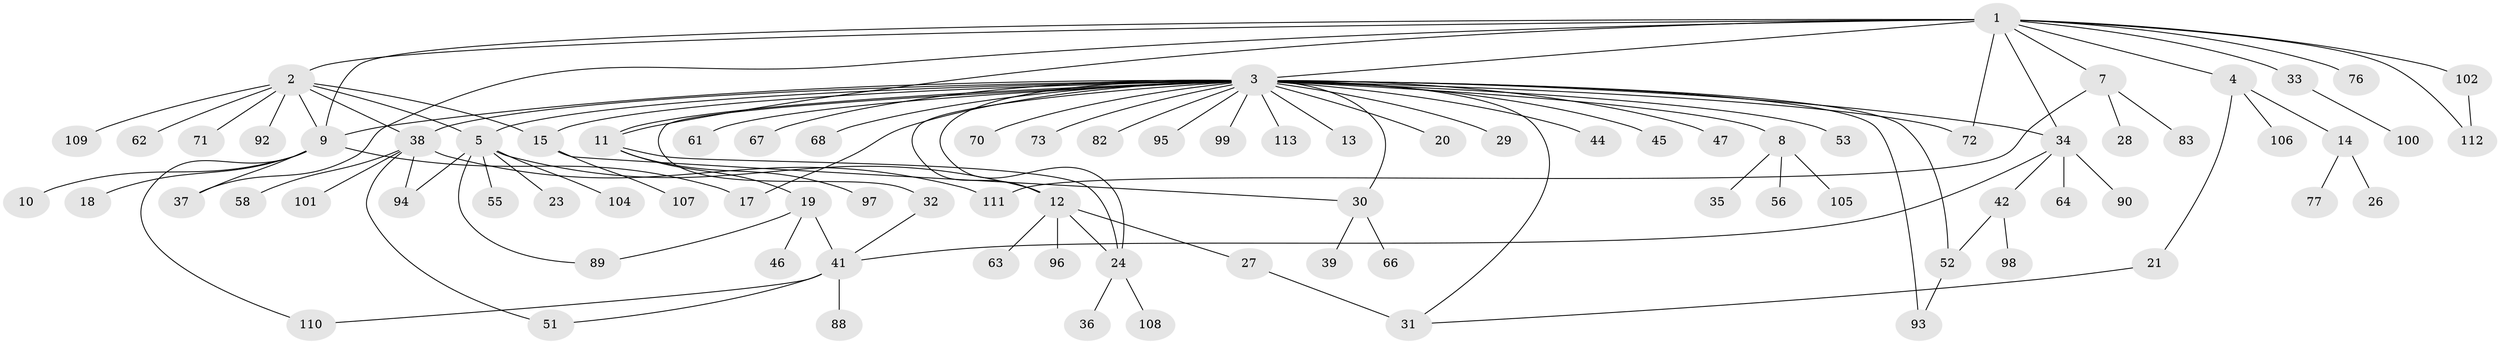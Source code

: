 // original degree distribution, {14: 0.008849557522123894, 5: 0.04424778761061947, 32: 0.008849557522123894, 4: 0.09734513274336283, 8: 0.02654867256637168, 6: 0.008849557522123894, 1: 0.49557522123893805, 3: 0.07079646017699115, 2: 0.23008849557522124, 7: 0.008849557522123894}
// Generated by graph-tools (version 1.1) at 2025/11/02/27/25 16:11:12]
// undirected, 86 vertices, 111 edges
graph export_dot {
graph [start="1"]
  node [color=gray90,style=filled];
  1 [super="+50"];
  2 [super="+6"];
  3 [super="+16"];
  4 [super="+78"];
  5 [super="+81"];
  7 [super="+79"];
  8 [super="+59"];
  9 [super="+22"];
  10;
  11;
  12 [super="+57"];
  13;
  14 [super="+91"];
  15;
  17 [super="+25"];
  18;
  19 [super="+69"];
  20;
  21;
  23;
  24 [super="+49"];
  26;
  27 [super="+54"];
  28;
  29 [super="+43"];
  30 [super="+87"];
  31 [super="+60"];
  32 [super="+84"];
  33;
  34 [super="+40"];
  35 [super="+85"];
  36;
  37 [super="+48"];
  38 [super="+74"];
  39;
  41 [super="+103"];
  42 [super="+86"];
  44;
  45 [super="+75"];
  46;
  47;
  51 [super="+65"];
  52;
  53;
  55;
  56 [super="+80"];
  58;
  61;
  62;
  63;
  64;
  66;
  67;
  68;
  70;
  71;
  72;
  73;
  76;
  77;
  82;
  83;
  88;
  89;
  90;
  92;
  93;
  94;
  95;
  96;
  97;
  98;
  99;
  100;
  101;
  102;
  104;
  105;
  106;
  107;
  108;
  109;
  110;
  111;
  112;
  113;
  1 -- 2;
  1 -- 3;
  1 -- 4;
  1 -- 7;
  1 -- 9 [weight=2];
  1 -- 11;
  1 -- 33;
  1 -- 37;
  1 -- 72;
  1 -- 76;
  1 -- 102;
  1 -- 112;
  1 -- 34;
  2 -- 9;
  2 -- 15;
  2 -- 62;
  2 -- 5;
  2 -- 38;
  2 -- 71;
  2 -- 92;
  2 -- 109;
  3 -- 5;
  3 -- 8;
  3 -- 9;
  3 -- 12;
  3 -- 13;
  3 -- 15;
  3 -- 20;
  3 -- 24;
  3 -- 29;
  3 -- 30;
  3 -- 31;
  3 -- 32;
  3 -- 34 [weight=2];
  3 -- 38;
  3 -- 44;
  3 -- 45;
  3 -- 47;
  3 -- 52;
  3 -- 53;
  3 -- 61;
  3 -- 67;
  3 -- 68;
  3 -- 70;
  3 -- 73;
  3 -- 82;
  3 -- 93;
  3 -- 95;
  3 -- 99;
  3 -- 113;
  3 -- 11;
  3 -- 72;
  3 -- 17;
  4 -- 14;
  4 -- 21;
  4 -- 106;
  5 -- 12;
  5 -- 23;
  5 -- 55;
  5 -- 89;
  5 -- 94;
  5 -- 104;
  7 -- 28;
  7 -- 83;
  7 -- 111;
  8 -- 35;
  8 -- 56;
  8 -- 105;
  9 -- 10;
  9 -- 17;
  9 -- 18;
  9 -- 37;
  9 -- 110;
  11 -- 19;
  11 -- 24;
  11 -- 97;
  12 -- 27 [weight=2];
  12 -- 63;
  12 -- 96;
  12 -- 24;
  14 -- 26;
  14 -- 77;
  15 -- 30;
  15 -- 107;
  19 -- 41;
  19 -- 46;
  19 -- 89;
  21 -- 31;
  24 -- 36;
  24 -- 108;
  27 -- 31 [weight=2];
  30 -- 39;
  30 -- 66;
  32 -- 41;
  33 -- 100;
  34 -- 41;
  34 -- 42;
  34 -- 64;
  34 -- 90;
  38 -- 51;
  38 -- 58;
  38 -- 94;
  38 -- 101;
  38 -- 111;
  41 -- 88;
  41 -- 51;
  41 -- 110;
  42 -- 98;
  42 -- 52;
  52 -- 93;
  102 -- 112;
}
